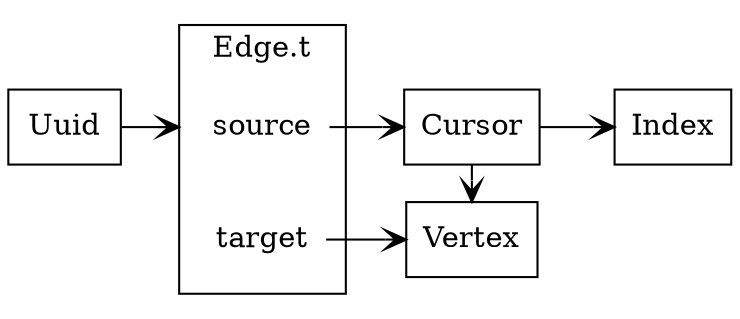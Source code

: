 digraph G {
  rankdir=LR
  compound=true
  splines=true
  concentrate=true

  edge [arrowhead="vee"]

  node [shape=box]

  Verte [label="Vertex"]
  Uuid

  subgraph cluster_edge {
    label="Edge.t"

    node [shape=none]

    source; target
  }

  {rank=same; Verte; Cursor}

  Uuid -> source [lhead=cluster_edge]

  source -> Cursor -> {Verte; Index}
  target -> Verte
}
